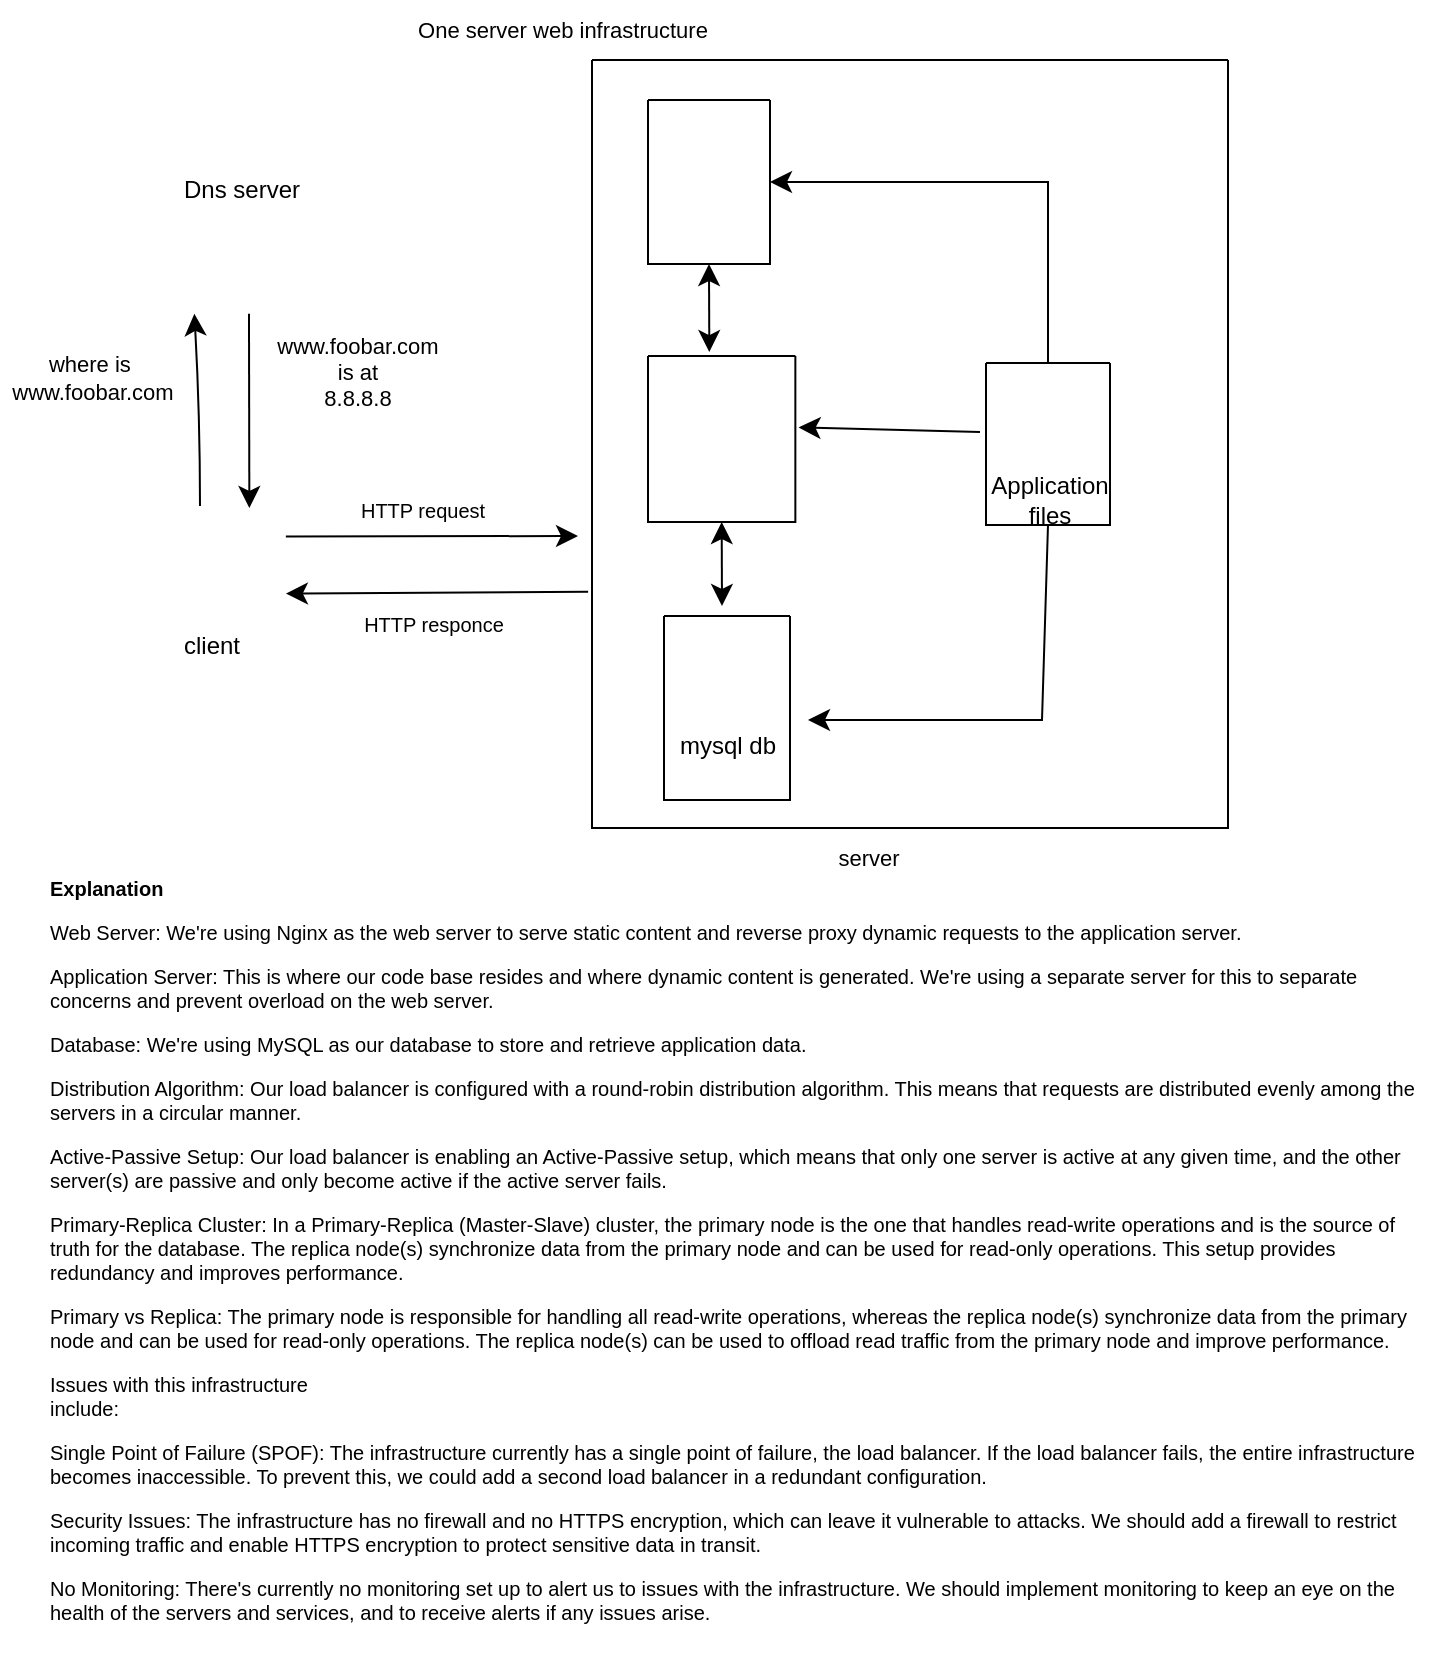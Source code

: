 <mxfile version="20.8.23" type="github">
  <diagram name="Page-1" id="-I2RrOsuAbHPlEbhCyhT">
    <mxGraphModel dx="1418" dy="582" grid="0" gridSize="10" guides="1" tooltips="1" connect="1" arrows="1" fold="1" page="0" pageScale="1" pageWidth="850" pageHeight="1100" math="0" shadow="0">
      <root>
        <mxCell id="0" />
        <mxCell id="1" parent="0" />
        <mxCell id="RYZTqpbMyyFkifUs5dxj-9" style="edgeStyle=none;curved=1;rounded=0;orthogonalLoop=1;jettySize=auto;html=1;fontSize=12;startSize=8;endSize=8;entryX=1;entryY=0.75;entryDx=0;entryDy=0;" edge="1" parent="1" target="RYZTqpbMyyFkifUs5dxj-2">
          <mxGeometry relative="1" as="geometry">
            <mxPoint x="-172" y="427" as="sourcePoint" />
            <mxPoint x="-172" y="336" as="targetPoint" />
            <Array as="points">
              <mxPoint x="-172" y="382" />
            </Array>
          </mxGeometry>
        </mxCell>
        <mxCell id="RYZTqpbMyyFkifUs5dxj-18" style="edgeStyle=none;curved=1;rounded=0;orthogonalLoop=1;jettySize=auto;html=1;exitX=1;exitY=0.25;exitDx=0;exitDy=0;fontSize=12;startSize=8;endSize=8;" edge="1" parent="1" source="RYZTqpbMyyFkifUs5dxj-1">
          <mxGeometry relative="1" as="geometry">
            <mxPoint x="17" y="442" as="targetPoint" />
          </mxGeometry>
        </mxCell>
        <mxCell id="RYZTqpbMyyFkifUs5dxj-19" style="edgeStyle=none;rounded=0;orthogonalLoop=1;jettySize=auto;html=1;exitX=1;exitY=0.75;exitDx=0;exitDy=0;entryX=-0.003;entryY=0.606;entryDx=0;entryDy=0;entryPerimeter=0;fontSize=12;startSize=8;endSize=8;startArrow=classic;startFill=1;endArrow=none;endFill=0;" edge="1" parent="1" source="RYZTqpbMyyFkifUs5dxj-1">
          <mxGeometry relative="1" as="geometry">
            <mxPoint x="22.07" y="469.86" as="targetPoint" />
          </mxGeometry>
        </mxCell>
        <mxCell id="RYZTqpbMyyFkifUs5dxj-1" value="" style="shape=image;verticalLabelPosition=bottom;labelBackgroundColor=default;verticalAlign=top;aspect=fixed;imageAspect=0;image=https://cdn4.vectorstock.com/i/1000x1000/07/63/laptop-a-simple-linear-drawing-on-a-white-vector-28450763.jpg;clipPath=inset(26.33% 22.66% 34.33% 23.02%);" vertex="1" parent="1">
          <mxGeometry x="-202.07" y="428" width="73" height="57.04" as="geometry" />
        </mxCell>
        <mxCell id="RYZTqpbMyyFkifUs5dxj-10" style="edgeStyle=none;curved=1;rounded=0;orthogonalLoop=1;jettySize=auto;html=1;entryX=0.75;entryY=0;entryDx=0;entryDy=0;fontSize=12;startSize=8;endSize=8;" edge="1" parent="1" source="RYZTqpbMyyFkifUs5dxj-2" target="RYZTqpbMyyFkifUs5dxj-1">
          <mxGeometry relative="1" as="geometry" />
        </mxCell>
        <mxCell id="RYZTqpbMyyFkifUs5dxj-2" value="" style="shape=image;verticalLabelPosition=bottom;labelBackgroundColor=default;verticalAlign=top;aspect=fixed;imageAspect=0;image=https://webdeasy.de/wp-content/uploads/2020/05/Untitled-Document.png;clipPath=inset(4.64% 46% 47.94% 46%);direction=south;" vertex="1" parent="1">
          <mxGeometry x="-202.065" y="274.065" width="109" height="56.87" as="geometry" />
        </mxCell>
        <mxCell id="RYZTqpbMyyFkifUs5dxj-11" value="&lt;font style=&quot;font-size: 12px;&quot;&gt;Dns server&lt;/font&gt;" style="text;html=1;strokeColor=none;fillColor=none;align=center;verticalAlign=middle;whiteSpace=wrap;rounded=0;fontSize=16;" vertex="1" parent="1">
          <mxGeometry x="-184" y="252" width="66.43" height="30" as="geometry" />
        </mxCell>
        <mxCell id="RYZTqpbMyyFkifUs5dxj-12" value="client" style="text;html=1;strokeColor=none;fillColor=none;align=center;verticalAlign=middle;whiteSpace=wrap;rounded=0;fontSize=12;" vertex="1" parent="1">
          <mxGeometry x="-195.57" y="482" width="60" height="30" as="geometry" />
        </mxCell>
        <mxCell id="RYZTqpbMyyFkifUs5dxj-60" value="" style="swimlane;startSize=0;fontSize=11;" vertex="1" parent="1">
          <mxGeometry x="24" y="204" width="318" height="384" as="geometry" />
        </mxCell>
        <mxCell id="RYZTqpbMyyFkifUs5dxj-73" style="edgeStyle=none;rounded=0;orthogonalLoop=1;jettySize=auto;html=1;exitX=0.5;exitY=1;exitDx=0;exitDy=0;entryX=0.416;entryY=-0.024;entryDx=0;entryDy=0;entryPerimeter=0;fontSize=11;startArrow=classic;startFill=1;endArrow=classic;endFill=1;startSize=8;endSize=8;" edge="1" parent="RYZTqpbMyyFkifUs5dxj-60" source="RYZTqpbMyyFkifUs5dxj-26" target="RYZTqpbMyyFkifUs5dxj-27">
          <mxGeometry relative="1" as="geometry" />
        </mxCell>
        <mxCell id="RYZTqpbMyyFkifUs5dxj-26" value="" style="swimlane;startSize=0;fontSize=12;" vertex="1" parent="RYZTqpbMyyFkifUs5dxj-60">
          <mxGeometry x="28" y="20" width="61" height="82" as="geometry" />
        </mxCell>
        <mxCell id="RYZTqpbMyyFkifUs5dxj-23" value="" style="shape=image;verticalLabelPosition=bottom;labelBackgroundColor=default;verticalAlign=top;aspect=fixed;imageAspect=0;image=https://miro.medium.com/max/791/0*s8pDWBcAmnmmw7g9.png;clipPath=inset(14.21% 49.33% 46.84% 32.33%);" vertex="1" parent="RYZTqpbMyyFkifUs5dxj-26">
          <mxGeometry x="10.62" y="14.25" width="39.77" height="53.5" as="geometry" />
        </mxCell>
        <mxCell id="RYZTqpbMyyFkifUs5dxj-74" style="edgeStyle=none;rounded=0;orthogonalLoop=1;jettySize=auto;html=1;exitX=0.5;exitY=1;exitDx=0;exitDy=0;fontSize=11;startArrow=classic;startFill=1;endArrow=classic;endFill=1;startSize=8;endSize=8;" edge="1" parent="RYZTqpbMyyFkifUs5dxj-60" source="RYZTqpbMyyFkifUs5dxj-27">
          <mxGeometry relative="1" as="geometry">
            <mxPoint x="65" y="273" as="targetPoint" />
          </mxGeometry>
        </mxCell>
        <mxCell id="RYZTqpbMyyFkifUs5dxj-27" value="" style="swimlane;startSize=0;fontSize=12;" vertex="1" parent="RYZTqpbMyyFkifUs5dxj-60">
          <mxGeometry x="28" y="148" width="73.68" height="83" as="geometry" />
        </mxCell>
        <mxCell id="RYZTqpbMyyFkifUs5dxj-40" value="" style="shape=image;verticalLabelPosition=bottom;labelBackgroundColor=default;verticalAlign=top;aspect=fixed;imageAspect=0;image=https://miro.medium.com/max/791/0*s8pDWBcAmnmmw7g9.png;clipPath=inset(27.37% 10.67% 43.16% 67%);" vertex="1" parent="RYZTqpbMyyFkifUs5dxj-27">
          <mxGeometry x="5.69" y="15.46" width="62.29" height="52.07" as="geometry" />
        </mxCell>
        <mxCell id="RYZTqpbMyyFkifUs5dxj-41" style="edgeStyle=none;rounded=0;orthogonalLoop=1;jettySize=auto;html=1;exitX=1;exitY=1;exitDx=0;exitDy=0;fontSize=12;startArrow=classic;startFill=1;endArrow=none;endFill=0;startSize=8;endSize=8;" edge="1" parent="RYZTqpbMyyFkifUs5dxj-27" source="RYZTqpbMyyFkifUs5dxj-40" target="RYZTqpbMyyFkifUs5dxj-40">
          <mxGeometry relative="1" as="geometry" />
        </mxCell>
        <mxCell id="RYZTqpbMyyFkifUs5dxj-28" value="" style="swimlane;startSize=0;fontSize=12;" vertex="1" parent="RYZTqpbMyyFkifUs5dxj-60">
          <mxGeometry x="36" y="278" width="63" height="92" as="geometry">
            <mxRectangle x="172" y="456" width="62" height="69" as="alternateBounds" />
          </mxGeometry>
        </mxCell>
        <mxCell id="RYZTqpbMyyFkifUs5dxj-46" value="" style="shape=image;verticalLabelPosition=bottom;labelBackgroundColor=default;verticalAlign=top;aspect=fixed;imageAspect=0;image=https://i.pinimg.com/originals/c4/b5/d5/c4b5d5e672b1904aec4c33902eaa5c5e.jpg;clipPath=inset(58.72% 76% 15.77% 6.33%);" vertex="1" parent="RYZTqpbMyyFkifUs5dxj-28">
          <mxGeometry x="7.62" y="15" width="45.38" height="32.53" as="geometry" />
        </mxCell>
        <mxCell id="RYZTqpbMyyFkifUs5dxj-48" value="mysql db" style="text;html=1;strokeColor=none;fillColor=none;align=center;verticalAlign=middle;whiteSpace=wrap;rounded=0;fontSize=12;" vertex="1" parent="RYZTqpbMyyFkifUs5dxj-28">
          <mxGeometry x="1.5" y="50" width="60" height="30" as="geometry" />
        </mxCell>
        <mxCell id="RYZTqpbMyyFkifUs5dxj-69" style="edgeStyle=none;rounded=0;orthogonalLoop=1;jettySize=auto;html=1;exitX=0.5;exitY=0;exitDx=0;exitDy=0;fontSize=11;startArrow=none;startFill=0;endArrow=classic;endFill=1;startSize=8;endSize=8;entryX=1;entryY=0.5;entryDx=0;entryDy=0;" edge="1" parent="RYZTqpbMyyFkifUs5dxj-60" source="RYZTqpbMyyFkifUs5dxj-29" target="RYZTqpbMyyFkifUs5dxj-26">
          <mxGeometry relative="1" as="geometry">
            <mxPoint x="101" y="59" as="targetPoint" />
            <Array as="points">
              <mxPoint x="228" y="61" />
            </Array>
          </mxGeometry>
        </mxCell>
        <mxCell id="RYZTqpbMyyFkifUs5dxj-72" style="edgeStyle=none;rounded=0;orthogonalLoop=1;jettySize=auto;html=1;exitX=0.5;exitY=1;exitDx=0;exitDy=0;fontSize=11;startArrow=none;startFill=0;endArrow=classic;endFill=1;startSize=8;endSize=8;" edge="1" parent="RYZTqpbMyyFkifUs5dxj-60" source="RYZTqpbMyyFkifUs5dxj-29">
          <mxGeometry relative="1" as="geometry">
            <mxPoint x="108" y="330" as="targetPoint" />
            <Array as="points">
              <mxPoint x="225" y="330" />
            </Array>
          </mxGeometry>
        </mxCell>
        <mxCell id="RYZTqpbMyyFkifUs5dxj-29" value="" style="swimlane;startSize=0;fontSize=12;" vertex="1" parent="RYZTqpbMyyFkifUs5dxj-60">
          <mxGeometry x="197" y="151.5" width="62" height="81" as="geometry" />
        </mxCell>
        <mxCell id="RYZTqpbMyyFkifUs5dxj-49" value="Application files" style="text;html=1;strokeColor=none;fillColor=none;align=center;verticalAlign=middle;whiteSpace=wrap;rounded=0;fontSize=12;" vertex="1" parent="RYZTqpbMyyFkifUs5dxj-29">
          <mxGeometry x="2" y="59" width="60" height="19" as="geometry" />
        </mxCell>
        <mxCell id="RYZTqpbMyyFkifUs5dxj-51" value="" style="shape=image;verticalLabelPosition=bottom;labelBackgroundColor=default;verticalAlign=top;aspect=fixed;imageAspect=0;image=https://www.thebalancemoney.com/thmb/xQXQvmnj-3NeWdelHH4LjgOaIrY=/1500x0/filters:no_upscale():max_bytes(150000):strip_icc()/free-microsoft-curriculum-vitae-cv-templates-for-word-2060343-edit-ac4d9d9794a24063acb2d6fd17ef6ed3.jpg;clipPath=inset(27.5% 20% 58% 72%);" vertex="1" parent="RYZTqpbMyyFkifUs5dxj-29">
          <mxGeometry x="32.16" y="7.5" width="25.65" height="31" as="geometry" />
        </mxCell>
        <mxCell id="RYZTqpbMyyFkifUs5dxj-50" value="" style="shape=image;verticalLabelPosition=bottom;labelBackgroundColor=default;verticalAlign=top;aspect=fixed;imageAspect=0;image=https://www.thebalancemoney.com/thmb/xQXQvmnj-3NeWdelHH4LjgOaIrY=/1500x0/filters:no_upscale():max_bytes(150000):strip_icc()/free-microsoft-curriculum-vitae-cv-templates-for-word-2060343-edit-ac4d9d9794a24063acb2d6fd17ef6ed3.jpg;clipPath=inset(27.5% 20% 58% 72%);" vertex="1" parent="RYZTqpbMyyFkifUs5dxj-29">
          <mxGeometry x="8.14" y="8.5" width="24.02" height="29" as="geometry" />
        </mxCell>
        <mxCell id="RYZTqpbMyyFkifUs5dxj-71" style="edgeStyle=none;rounded=0;orthogonalLoop=1;jettySize=auto;html=1;fontSize=11;startArrow=none;startFill=0;endArrow=classic;endFill=1;startSize=8;endSize=8;entryX=1.022;entryY=0.43;entryDx=0;entryDy=0;entryPerimeter=0;" edge="1" parent="1" target="RYZTqpbMyyFkifUs5dxj-27">
          <mxGeometry relative="1" as="geometry">
            <mxPoint x="218" y="390" as="sourcePoint" />
            <mxPoint x="145" y="390" as="targetPoint" />
            <Array as="points" />
          </mxGeometry>
        </mxCell>
        <mxCell id="RYZTqpbMyyFkifUs5dxj-75" value="where is&amp;nbsp;&lt;br&gt;www.foobar.com" style="text;html=1;strokeColor=none;fillColor=none;align=center;verticalAlign=middle;whiteSpace=wrap;rounded=0;fontSize=11;" vertex="1" parent="1">
          <mxGeometry x="-272" y="348" width="93" height="30" as="geometry" />
        </mxCell>
        <mxCell id="RYZTqpbMyyFkifUs5dxj-76" value="www.foobar.com&lt;br&gt;is at&lt;br&gt;8.8.8.8" style="text;html=1;strokeColor=none;fillColor=none;align=center;verticalAlign=middle;whiteSpace=wrap;rounded=0;fontSize=11;" vertex="1" parent="1">
          <mxGeometry x="-144" y="340" width="102" height="40" as="geometry" />
        </mxCell>
        <mxCell id="RYZTqpbMyyFkifUs5dxj-77" value="server" style="text;html=1;strokeColor=none;fillColor=none;align=center;verticalAlign=middle;whiteSpace=wrap;rounded=0;fontSize=11;" vertex="1" parent="1">
          <mxGeometry x="78" y="588" width="169" height="30" as="geometry" />
        </mxCell>
        <mxCell id="RYZTqpbMyyFkifUs5dxj-79" value="One server web infrastructure" style="text;html=1;strokeColor=none;fillColor=none;align=center;verticalAlign=middle;whiteSpace=wrap;rounded=0;fontSize=11;" vertex="1" parent="1">
          <mxGeometry x="-125" y="174" width="269" height="30" as="geometry" />
        </mxCell>
        <mxCell id="RYZTqpbMyyFkifUs5dxj-85" value="&lt;h1 style=&quot;border-color: var(--border-color); font-size: 10px;&quot;&gt;&lt;p style=&quot;border-color: var(--border-color); margin-bottom: 0.0pt;&quot; class=&quot;MsoNormal&quot;&gt;&lt;span style=&quot;background-color: initial;&quot;&gt;Explanation&amp;nbsp;&lt;/span&gt;&lt;/p&gt;&lt;p style=&quot;border-color: var(--border-color); margin-bottom: 0.0pt;&quot; class=&quot;MsoNormal&quot;&gt;&lt;span style=&quot;border-color: var(--border-color); font-weight: normal; background-color: initial;&quot;&gt;Web Server: We&#39;re using Nginx as the&amp;nbsp;&lt;/span&gt;&lt;span style=&quot;font-weight: normal; background-color: initial;&quot;&gt;web server to serve static content and reverse proxy dynamic requests to the&amp;nbsp;&lt;/span&gt;&lt;span style=&quot;font-weight: normal; background-color: initial;&quot;&gt;application server.&lt;/span&gt;&lt;/p&gt;&lt;p style=&quot;border-color: var(--border-color); margin-bottom: 0.0pt;&quot; class=&quot;MsoNormal&quot;&gt;&lt;span style=&quot;border-color: var(--border-color); line-height: 10.7px; font-weight: normal;&quot;&gt;Application Server: This is where our code base resides and where dynamic content is generated. We&#39;re using a separate server for this to separate concerns and prevent overload on the web server.&lt;/span&gt;&lt;/p&gt;&lt;p style=&quot;border-color: var(--border-color); margin-bottom: 0.0pt;&quot; class=&quot;MsoNormal&quot;&gt;&lt;span style=&quot;border-color: var(--border-color); line-height: 10.7px; font-weight: normal;&quot;&gt;Database: We&#39;re using MySQL as our database to store and retrieve application data.&lt;/span&gt;&lt;/p&gt;&lt;p style=&quot;border-color: var(--border-color); margin-bottom: 0.0pt;&quot; class=&quot;MsoNormal&quot;&gt;&lt;span style=&quot;border-color: var(--border-color); line-height: 10.7px; font-weight: normal;&quot;&gt;Distribution Algorithm: Our load balancer is configured with a round-robin distribution algorithm. This means that requests are distributed evenly among the servers in a circular manner.&lt;/span&gt;&lt;/p&gt;&lt;p style=&quot;border-color: var(--border-color); margin-bottom: 0.0pt;&quot; class=&quot;MsoNormal&quot;&gt;&lt;span style=&quot;border-color: var(--border-color); line-height: 10.7px; font-weight: normal;&quot;&gt;Active-Passive Setup: Our load balancer is enabling an Active-Passive setup, which means that only one server is active at any given time, and the other server(s) are passive and only become active if the active server fails.&lt;/span&gt;&lt;/p&gt;&lt;p style=&quot;border-color: var(--border-color); margin-bottom: 0.0pt;&quot; class=&quot;MsoNormal&quot;&gt;&lt;span style=&quot;border-color: var(--border-color); line-height: 10.7px; font-weight: normal;&quot;&gt;Primary-Replica Cluster: In a Primary-Replica (Master-Slave) cluster, the primary node is the one that handles read-write operations and is the source of truth for the database. The replica node(s) synchronize data from the primary node and can be used for read-only operations. This setup provides redundancy and improves performance.&lt;/span&gt;&lt;/p&gt;&lt;p style=&quot;border-color: var(--border-color); margin-bottom: 0.0pt;&quot; class=&quot;MsoNormal&quot;&gt;&lt;span style=&quot;border-color: var(--border-color); line-height: 10.7px; font-weight: normal;&quot;&gt;Primary vs Replica: The primary node is responsible for handling all read-write operations, whereas the replica node(s) synchronize data from the primary node and can be used for read-only operations. The replica node(s) can be used to offload read traffic from the primary node and improve performance.&lt;/span&gt;&lt;/p&gt;&lt;p style=&quot;border-color: var(--border-color); margin-bottom: 0.0pt;&quot; class=&quot;MsoNormal&quot;&gt;&lt;span style=&quot;border-color: var(--border-color); line-height: 10.7px; font-weight: normal;&quot;&gt;Issues with this infrastructure&lt;br style=&quot;border-color: var(--border-color);&quot;&gt;include:&lt;/span&gt;&lt;/p&gt;&lt;p style=&quot;border-color: var(--border-color); margin-bottom: 0.0pt;&quot; class=&quot;MsoNormal&quot;&gt;&lt;span style=&quot;border-color: var(--border-color); line-height: 10.7px; font-weight: normal;&quot;&gt;Single Point of Failure (SPOF): The infrastructure currently has a single point of failure, the load balancer. If the load balancer fails, the entire infrastructure becomes inaccessible. To prevent this, we could add a second load balancer in a redundant configuration.&lt;/span&gt;&lt;/p&gt;&lt;p style=&quot;border-color: var(--border-color); margin-bottom: 0.0pt;&quot; class=&quot;MsoNormal&quot;&gt;&lt;span style=&quot;border-color: var(--border-color); line-height: 10.7px; font-weight: normal;&quot;&gt;Security Issues: The infrastructure has no firewall and no HTTPS encryption, which can leave it vulnerable to attacks. We should add a firewall to restrict incoming traffic and enable HTTPS encryption to protect sensitive data in transit.&lt;/span&gt;&lt;/p&gt;&lt;p style=&quot;border-color: var(--border-color); margin-bottom: 0.0pt;&quot; class=&quot;MsoNormal&quot;&gt;&lt;span style=&quot;border-color: var(--border-color); line-height: 10.7px; font-weight: normal;&quot;&gt;No Monitoring: There&#39;s currently no monitoring set up to alert us to issues with the infrastructure. We should implement monitoring to keep an eye on the health of the servers and services, and to receive alerts if any issues arise.&lt;br&gt;&lt;/span&gt;&lt;/p&gt;&lt;p style=&quot;border-color: var(--border-color); margin-bottom: 0.0pt;&quot; class=&quot;MsoNormal&quot;&gt;&lt;br style=&quot;border-color: var(--border-color);&quot;&gt;&lt;br style=&quot;border-color: var(--border-color);&quot;&gt;&lt;br style=&quot;border-color: var(--border-color);&quot;&gt;&lt;br style=&quot;border-color: var(--border-color);&quot;&gt;&lt;br style=&quot;border-color: var(--border-color);&quot;&gt;&lt;br style=&quot;border-color: var(--border-color);&quot;&gt;&lt;br style=&quot;border-color: var(--border-color);&quot;&gt;&lt;br style=&quot;border-color: var(--border-color);&quot;&gt;&lt;br style=&quot;border-color: var(--border-color);&quot;&gt;&lt;br style=&quot;border-color: var(--border-color);&quot;&gt;&lt;br style=&quot;border-color: var(--border-color);&quot;&gt;&lt;br style=&quot;border-color: var(--border-color);&quot;&gt;&lt;br style=&quot;border-color: var(--border-color);&quot;&gt;&lt;br style=&quot;border-color: var(--border-color);&quot;&gt;&lt;br style=&quot;border-color: var(--border-color);&quot;&gt;&lt;br&gt;&lt;/p&gt;&lt;/h1&gt;" style="text;html=1;strokeColor=none;fillColor=none;spacing=5;spacingTop=-20;whiteSpace=wrap;overflow=hidden;rounded=0;fontSize=11;" vertex="1" parent="1">
          <mxGeometry x="-252" y="613" width="698" height="395" as="geometry" />
        </mxCell>
        <mxCell id="RYZTqpbMyyFkifUs5dxj-86" value="HTTP request" style="text;html=1;strokeColor=none;fillColor=none;align=center;verticalAlign=middle;whiteSpace=wrap;rounded=0;fontSize=10;" vertex="1" parent="1">
          <mxGeometry x="-102" y="414" width="83" height="30" as="geometry" />
        </mxCell>
        <mxCell id="RYZTqpbMyyFkifUs5dxj-87" value="HTTP responce" style="text;html=1;strokeColor=none;fillColor=none;align=center;verticalAlign=middle;whiteSpace=wrap;rounded=0;fontSize=10;" vertex="1" parent="1">
          <mxGeometry x="-106" y="471" width="102" height="30" as="geometry" />
        </mxCell>
      </root>
    </mxGraphModel>
  </diagram>
</mxfile>
